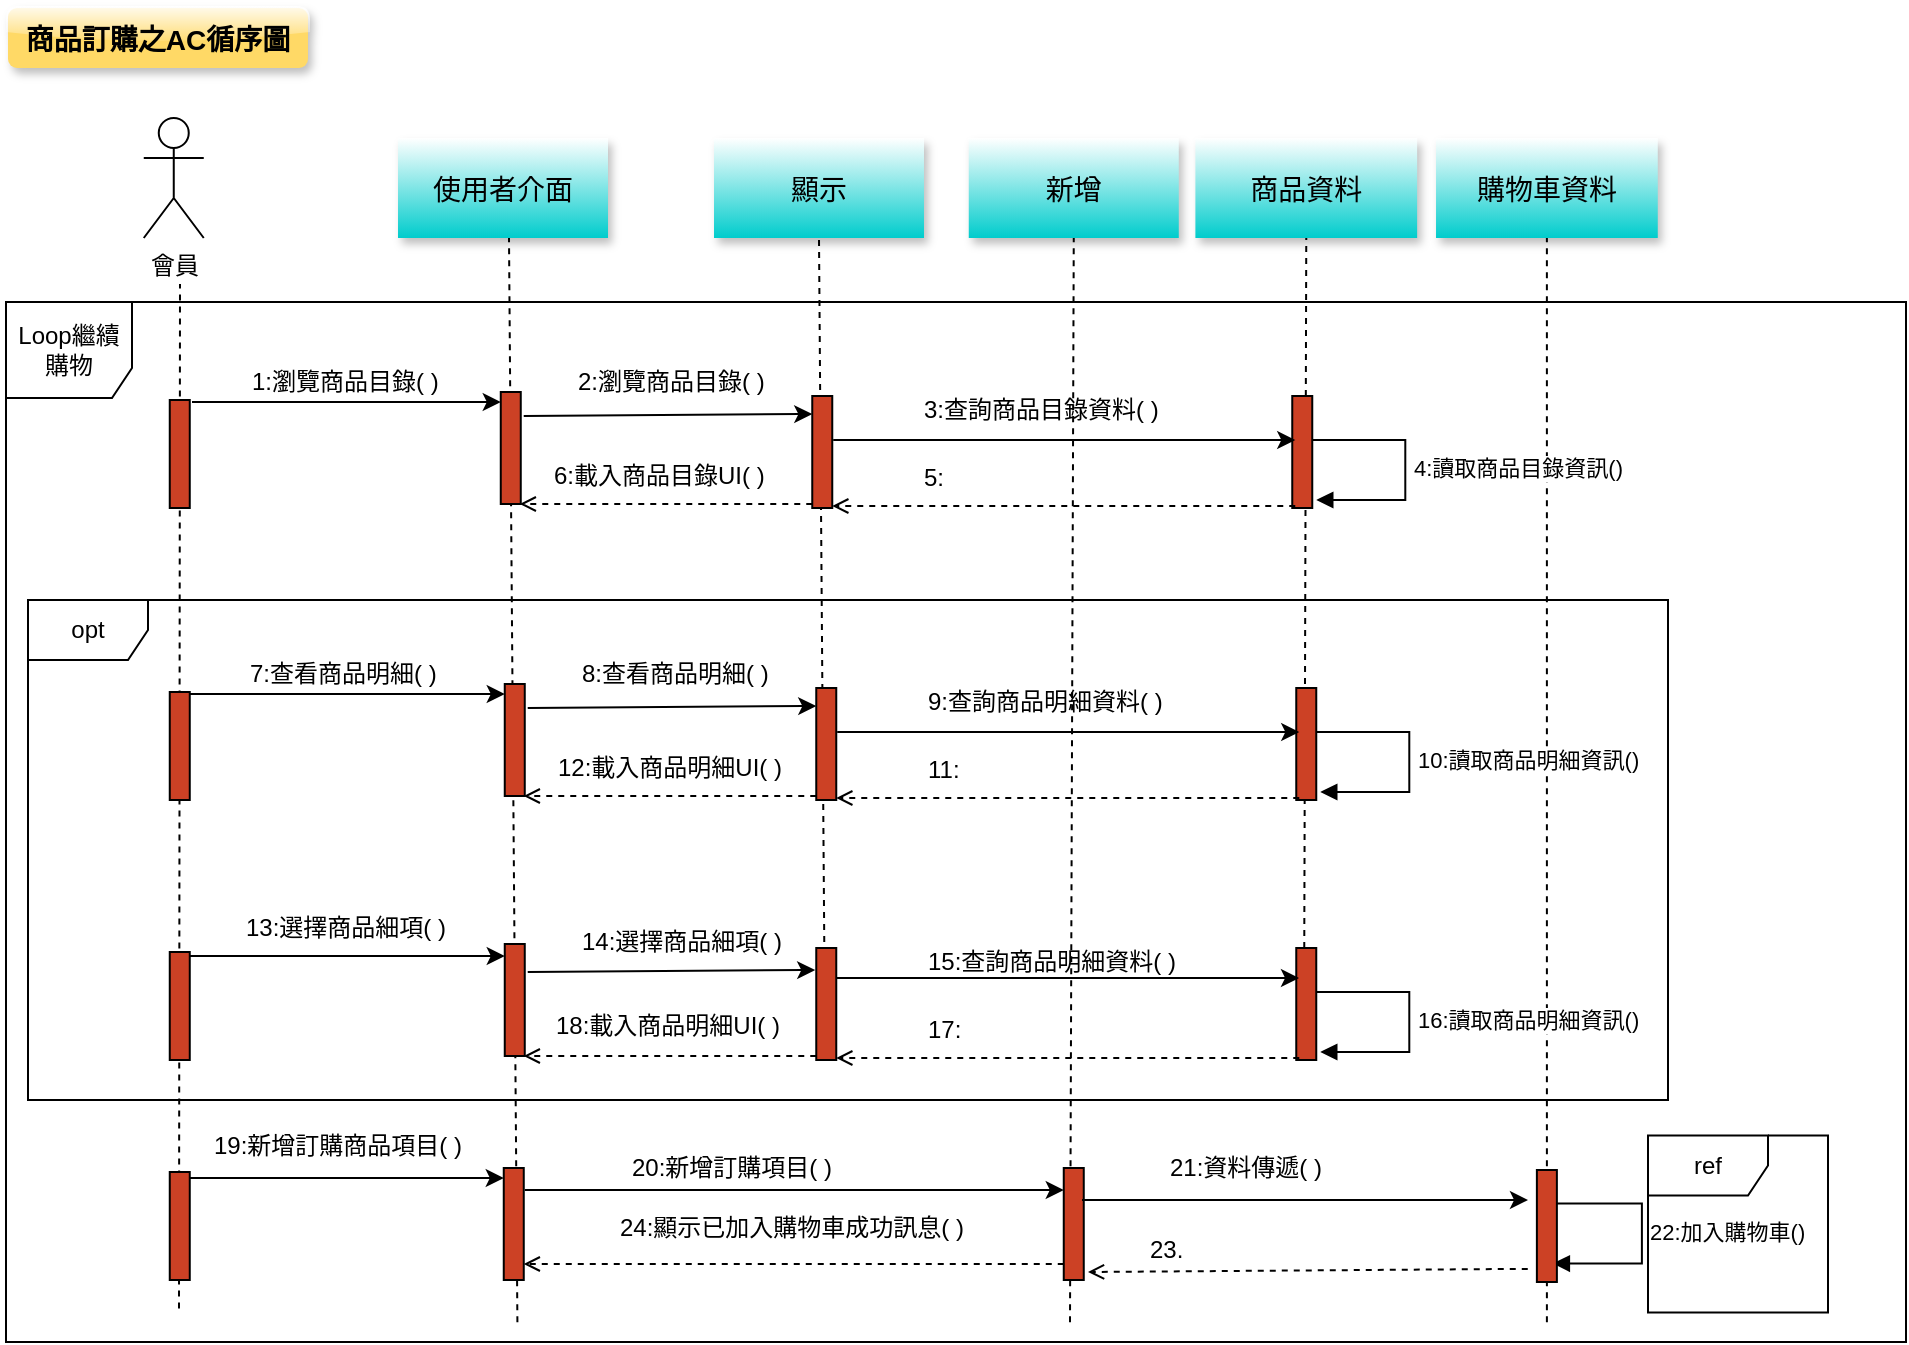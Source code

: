 <mxfile version="21.1.5" type="github">
  <diagram name="第 1 页" id="rHzOnBXndwzCtx9v5c0J">
    <mxGraphModel dx="880" dy="461" grid="1" gridSize="10" guides="1" tooltips="1" connect="1" arrows="1" fold="1" page="1" pageScale="1" pageWidth="827" pageHeight="1169" math="0" shadow="0">
      <root>
        <mxCell id="0" />
        <mxCell id="1" parent="0" />
        <mxCell id="LntkAiC5EiPJPsuD-J-V-77" value="" style="html=1;verticalAlign=bottom;startArrow=none;endArrow=none;dashed=1;rounded=0;entryX=0.5;entryY=1;entryDx=0;entryDy=0;exitX=0.811;exitY=0.981;exitDx=0;exitDy=0;exitPerimeter=0;" edge="1" parent="1" source="LntkAiC5EiPJPsuD-J-V-128" target="LntkAiC5EiPJPsuD-J-V-131">
          <mxGeometry relative="1" as="geometry">
            <mxPoint x="666.13" y="491" as="sourcePoint" />
            <mxPoint x="666.51" y="306" as="targetPoint" />
          </mxGeometry>
        </mxCell>
        <mxCell id="LntkAiC5EiPJPsuD-J-V-78" value="" style="html=1;verticalAlign=bottom;startArrow=none;endArrow=none;dashed=1;rounded=0;entryX=0.5;entryY=1;entryDx=0;entryDy=0;" edge="1" parent="1" target="LntkAiC5EiPJPsuD-J-V-86">
          <mxGeometry relative="1" as="geometry">
            <mxPoint x="656.13" y="481" as="sourcePoint" />
            <mxPoint x="656.51" y="296" as="targetPoint" />
          </mxGeometry>
        </mxCell>
        <mxCell id="LntkAiC5EiPJPsuD-J-V-79" value="" style="html=1;verticalAlign=bottom;startArrow=none;endArrow=none;dashed=1;rounded=0;entryX=0.5;entryY=1;entryDx=0;entryDy=0;exitX=0.56;exitY=0.981;exitDx=0;exitDy=0;exitPerimeter=0;" edge="1" parent="1">
          <mxGeometry relative="1" as="geometry">
            <mxPoint x="539" y="668.12" as="sourcePoint" />
            <mxPoint x="540.88" y="126" as="targetPoint" />
          </mxGeometry>
        </mxCell>
        <mxCell id="LntkAiC5EiPJPsuD-J-V-80" value="" style="html=1;verticalAlign=bottom;startArrow=none;endArrow=none;dashed=1;rounded=0;entryX=0.5;entryY=1;entryDx=0;entryDy=0;" edge="1" parent="1" target="LntkAiC5EiPJPsuD-J-V-85">
          <mxGeometry relative="1" as="geometry">
            <mxPoint x="416.13" y="478" as="sourcePoint" />
            <mxPoint x="416.51" y="293" as="targetPoint" />
          </mxGeometry>
        </mxCell>
        <mxCell id="LntkAiC5EiPJPsuD-J-V-81" value="" style="html=1;verticalAlign=bottom;startArrow=none;endArrow=none;dashed=1;rounded=0;exitX=0.09;exitY=0.962;exitDx=0;exitDy=0;exitPerimeter=0;" edge="1" parent="1">
          <mxGeometry relative="1" as="geometry">
            <mxPoint x="93.5" y="661.24" as="sourcePoint" />
            <mxPoint x="94" y="149" as="targetPoint" />
          </mxGeometry>
        </mxCell>
        <mxCell id="LntkAiC5EiPJPsuD-J-V-82" value="" style="html=1;verticalAlign=bottom;startArrow=none;endArrow=none;dashed=1;rounded=0;entryX=0.5;entryY=1;entryDx=0;entryDy=0;exitX=0.266;exitY=0.981;exitDx=0;exitDy=0;exitPerimeter=0;" edge="1" parent="1">
          <mxGeometry relative="1" as="geometry">
            <mxPoint x="262.7" y="668.12" as="sourcePoint" />
            <mxPoint x="258.5" y="126" as="targetPoint" />
          </mxGeometry>
        </mxCell>
        <mxCell id="LntkAiC5EiPJPsuD-J-V-83" value="會員" style="shape=umlActor;verticalLabelPosition=bottom;verticalAlign=top;html=1;" vertex="1" parent="1">
          <mxGeometry x="75.88" y="66" width="30" height="60" as="geometry" />
        </mxCell>
        <mxCell id="LntkAiC5EiPJPsuD-J-V-84" value="使用者介面" style="shadow=1;fillColor=#FFFFFF;strokeColor=none;gradientColor=#00CCCC;fontSize=14;" vertex="1" parent="1">
          <mxGeometry x="203" y="76" width="105" height="50" as="geometry" />
        </mxCell>
        <mxCell id="LntkAiC5EiPJPsuD-J-V-85" value="顯示" style="shadow=1;fillColor=#FFFFFF;strokeColor=none;gradientColor=#00CCCC;fontSize=14;" vertex="1" parent="1">
          <mxGeometry x="361" y="76" width="105" height="50" as="geometry" />
        </mxCell>
        <mxCell id="LntkAiC5EiPJPsuD-J-V-86" value="商品資料" style="shadow=1;fillColor=#FFFFFF;strokeColor=none;gradientColor=#00CCCC;fontSize=14;" vertex="1" parent="1">
          <mxGeometry x="601.7" y="76" width="110.87" height="50" as="geometry" />
        </mxCell>
        <mxCell id="LntkAiC5EiPJPsuD-J-V-87" value="商品訂購之AC循序圖" style="rounded=1;fontStyle=1;fillColor=#FFD966;strokeColor=none;fillStyle=auto;shadow=1;glass=1;fontSize=14;" vertex="1" parent="1">
          <mxGeometry x="8" y="11" width="150" height="30" as="geometry" />
        </mxCell>
        <mxCell id="LntkAiC5EiPJPsuD-J-V-88" value="新增" style="shadow=1;fillColor=#FFFFFF;strokeColor=none;gradientColor=#00CCCC;fontSize=14;" vertex="1" parent="1">
          <mxGeometry x="488.38" y="76" width="105" height="50" as="geometry" />
        </mxCell>
        <mxCell id="LntkAiC5EiPJPsuD-J-V-89" value="" style="html=1;points=[];perimeter=orthogonalPerimeter;outlineConnect=0;targetShapes=umlLifeline;portConstraint=eastwest;newEdgeStyle={&quot;edgeStyle&quot;:&quot;elbowEdgeStyle&quot;,&quot;elbow&quot;:&quot;vertical&quot;,&quot;curved&quot;:0,&quot;rounded&quot;:0};fillColor=#CC4125;" vertex="1" parent="1">
          <mxGeometry x="88.88" y="353" width="10" height="54" as="geometry" />
        </mxCell>
        <mxCell id="LntkAiC5EiPJPsuD-J-V-90" value="" style="html=1;points=[];perimeter=orthogonalPerimeter;outlineConnect=0;targetShapes=umlLifeline;portConstraint=eastwest;newEdgeStyle={&quot;edgeStyle&quot;:&quot;elbowEdgeStyle&quot;,&quot;elbow&quot;:&quot;vertical&quot;,&quot;curved&quot;:0,&quot;rounded&quot;:0};fillColor=#CC4125;" vertex="1" parent="1">
          <mxGeometry x="256.38" y="349" width="10" height="56" as="geometry" />
        </mxCell>
        <mxCell id="LntkAiC5EiPJPsuD-J-V-91" value="" style="html=1;points=[];perimeter=orthogonalPerimeter;outlineConnect=0;targetShapes=umlLifeline;portConstraint=eastwest;newEdgeStyle={&quot;edgeStyle&quot;:&quot;elbowEdgeStyle&quot;,&quot;elbow&quot;:&quot;vertical&quot;,&quot;curved&quot;:0,&quot;rounded&quot;:0};fillColor=#CC4125;" vertex="1" parent="1">
          <mxGeometry x="652.13" y="351" width="10" height="56" as="geometry" />
        </mxCell>
        <mxCell id="LntkAiC5EiPJPsuD-J-V-92" value="" style="endArrow=classic;endFill=1;endSize=6;html=1;rounded=1;" edge="1" parent="1">
          <mxGeometry width="160" relative="1" as="geometry">
            <mxPoint x="98.88" y="354" as="sourcePoint" />
            <mxPoint x="256.38" y="354" as="targetPoint" />
            <Array as="points">
              <mxPoint x="158.88" y="354" />
            </Array>
          </mxGeometry>
        </mxCell>
        <mxCell id="LntkAiC5EiPJPsuD-J-V-93" value="7:查看商品明細( )" style="text;strokeColor=none;fillColor=none;align=left;verticalAlign=middle;spacingLeft=4;spacingRight=4;overflow=hidden;points=[[0,0.5],[1,0.5]];portConstraint=eastwest;rotatable=0;whiteSpace=wrap;html=1;" vertex="1" parent="1">
          <mxGeometry x="123.13" y="329" width="110" height="30" as="geometry" />
        </mxCell>
        <mxCell id="LntkAiC5EiPJPsuD-J-V-94" value="" style="html=1;points=[];perimeter=orthogonalPerimeter;outlineConnect=0;targetShapes=umlLifeline;portConstraint=eastwest;newEdgeStyle={&quot;edgeStyle&quot;:&quot;elbowEdgeStyle&quot;,&quot;elbow&quot;:&quot;vertical&quot;,&quot;curved&quot;:0,&quot;rounded&quot;:0};fillColor=#CC4125;" vertex="1" parent="1">
          <mxGeometry x="412.13" y="351" width="10" height="56" as="geometry" />
        </mxCell>
        <mxCell id="LntkAiC5EiPJPsuD-J-V-95" value="" style="endArrow=classic;endFill=1;endSize=6;html=1;rounded=1;exitX=1.018;exitY=1.033;exitDx=0;exitDy=0;exitPerimeter=0;" edge="1" parent="1">
          <mxGeometry width="160" relative="1" as="geometry">
            <mxPoint x="267.86" y="360.99" as="sourcePoint" />
            <mxPoint x="412.13" y="360" as="targetPoint" />
            <Array as="points" />
          </mxGeometry>
        </mxCell>
        <mxCell id="LntkAiC5EiPJPsuD-J-V-96" value="8:查看商品明細( )" style="text;strokeColor=none;fillColor=none;align=left;verticalAlign=middle;spacingLeft=4;spacingRight=4;overflow=hidden;points=[[0,0.5],[1,0.5]];portConstraint=eastwest;rotatable=0;whiteSpace=wrap;html=1;" vertex="1" parent="1">
          <mxGeometry x="288.88" y="329" width="110" height="30" as="geometry" />
        </mxCell>
        <mxCell id="LntkAiC5EiPJPsuD-J-V-97" value="" style="endArrow=classic;endFill=1;endSize=6;html=1;rounded=0;exitX=1.027;exitY=1;exitDx=0;exitDy=0;exitPerimeter=0;" edge="1" parent="1">
          <mxGeometry width="160" relative="1" as="geometry">
            <mxPoint x="422.6" y="373" as="sourcePoint" />
            <mxPoint x="653.63" y="373" as="targetPoint" />
            <Array as="points" />
          </mxGeometry>
        </mxCell>
        <mxCell id="LntkAiC5EiPJPsuD-J-V-98" value="9:查詢商品明細資料( )" style="text;strokeColor=none;fillColor=none;align=left;verticalAlign=middle;spacingLeft=4;spacingRight=4;overflow=hidden;points=[[0,0.5],[1,0.5]];portConstraint=eastwest;rotatable=0;whiteSpace=wrap;html=1;" vertex="1" parent="1">
          <mxGeometry x="462.13" y="343" width="135" height="30" as="geometry" />
        </mxCell>
        <mxCell id="LntkAiC5EiPJPsuD-J-V-99" value="10:讀取商品明細資訊()" style="html=1;align=left;spacingLeft=2;endArrow=block;rounded=0;edgeStyle=orthogonalEdgeStyle;curved=0;rounded=0;exitX=0.8;exitY=0.25;exitDx=0;exitDy=0;exitPerimeter=0;" edge="1" parent="1">
          <mxGeometry relative="1" as="geometry">
            <mxPoint x="662.13" y="373" as="sourcePoint" />
            <Array as="points">
              <mxPoint x="708.63" y="373" />
              <mxPoint x="708.63" y="403" />
            </Array>
            <mxPoint x="664.13" y="403" as="targetPoint" />
          </mxGeometry>
        </mxCell>
        <mxCell id="LntkAiC5EiPJPsuD-J-V-100" value="" style="endArrow=open;endFill=1;endSize=6;html=1;rounded=0;dashed=1;" edge="1" parent="1">
          <mxGeometry width="160" relative="1" as="geometry">
            <mxPoint x="653.63" y="406" as="sourcePoint" />
            <mxPoint x="422.13" y="406" as="targetPoint" />
            <Array as="points">
              <mxPoint x="642.13" y="406" />
            </Array>
          </mxGeometry>
        </mxCell>
        <mxCell id="LntkAiC5EiPJPsuD-J-V-101" value="11:" style="text;strokeColor=none;fillColor=none;align=left;verticalAlign=middle;spacingLeft=4;spacingRight=4;overflow=hidden;points=[[0,0.5],[1,0.5]];portConstraint=eastwest;rotatable=0;whiteSpace=wrap;html=1;" vertex="1" parent="1">
          <mxGeometry x="462.13" y="377" width="135" height="30" as="geometry" />
        </mxCell>
        <mxCell id="LntkAiC5EiPJPsuD-J-V-102" value="12:載入商品明細UI( )" style="text;strokeColor=none;fillColor=none;align=left;verticalAlign=middle;spacingLeft=4;spacingRight=4;overflow=hidden;points=[[0,0.5],[1,0.5]];portConstraint=eastwest;rotatable=0;whiteSpace=wrap;html=1;" vertex="1" parent="1">
          <mxGeometry x="277.13" y="377" width="135" height="28" as="geometry" />
        </mxCell>
        <mxCell id="LntkAiC5EiPJPsuD-J-V-103" value="" style="endArrow=open;endFill=1;endSize=6;html=1;rounded=0;dashed=1;" edge="1" parent="1" source="LntkAiC5EiPJPsuD-J-V-94">
          <mxGeometry width="160" relative="1" as="geometry">
            <mxPoint x="369.88" y="405" as="sourcePoint" />
            <mxPoint x="265.88" y="405" as="targetPoint" />
            <Array as="points" />
          </mxGeometry>
        </mxCell>
        <mxCell id="LntkAiC5EiPJPsuD-J-V-104" value="" style="html=1;points=[];perimeter=orthogonalPerimeter;outlineConnect=0;targetShapes=umlLifeline;portConstraint=eastwest;newEdgeStyle={&quot;edgeStyle&quot;:&quot;elbowEdgeStyle&quot;,&quot;elbow&quot;:&quot;vertical&quot;,&quot;curved&quot;:0,&quot;rounded&quot;:0};fillColor=#CC4125;" vertex="1" parent="1">
          <mxGeometry x="88.88" y="483" width="10" height="54" as="geometry" />
        </mxCell>
        <mxCell id="LntkAiC5EiPJPsuD-J-V-105" value="" style="html=1;points=[];perimeter=orthogonalPerimeter;outlineConnect=0;targetShapes=umlLifeline;portConstraint=eastwest;newEdgeStyle={&quot;edgeStyle&quot;:&quot;elbowEdgeStyle&quot;,&quot;elbow&quot;:&quot;vertical&quot;,&quot;curved&quot;:0,&quot;rounded&quot;:0};fillColor=#CC4125;" vertex="1" parent="1">
          <mxGeometry x="256.38" y="479" width="10" height="56" as="geometry" />
        </mxCell>
        <mxCell id="LntkAiC5EiPJPsuD-J-V-106" value="" style="html=1;points=[];perimeter=orthogonalPerimeter;outlineConnect=0;targetShapes=umlLifeline;portConstraint=eastwest;newEdgeStyle={&quot;edgeStyle&quot;:&quot;elbowEdgeStyle&quot;,&quot;elbow&quot;:&quot;vertical&quot;,&quot;curved&quot;:0,&quot;rounded&quot;:0};fillColor=#CC4125;" vertex="1" parent="1">
          <mxGeometry x="652.13" y="481" width="10" height="56" as="geometry" />
        </mxCell>
        <mxCell id="LntkAiC5EiPJPsuD-J-V-107" value="" style="endArrow=classic;endFill=1;endSize=6;html=1;rounded=1;" edge="1" parent="1">
          <mxGeometry width="160" relative="1" as="geometry">
            <mxPoint x="98.88" y="485" as="sourcePoint" />
            <mxPoint x="256.38" y="485" as="targetPoint" />
            <Array as="points">
              <mxPoint x="158.88" y="485" />
            </Array>
          </mxGeometry>
        </mxCell>
        <mxCell id="LntkAiC5EiPJPsuD-J-V-108" value="13:選擇商品細項( )" style="text;strokeColor=none;fillColor=none;align=left;verticalAlign=middle;spacingLeft=4;spacingRight=4;overflow=hidden;points=[[0,0.5],[1,0.5]];portConstraint=eastwest;rotatable=0;whiteSpace=wrap;html=1;" vertex="1" parent="1">
          <mxGeometry x="121.13" y="456" width="110" height="30" as="geometry" />
        </mxCell>
        <mxCell id="LntkAiC5EiPJPsuD-J-V-109" value="" style="html=1;points=[];perimeter=orthogonalPerimeter;outlineConnect=0;targetShapes=umlLifeline;portConstraint=eastwest;newEdgeStyle={&quot;edgeStyle&quot;:&quot;elbowEdgeStyle&quot;,&quot;elbow&quot;:&quot;vertical&quot;,&quot;curved&quot;:0,&quot;rounded&quot;:0};fillColor=#CC4125;" vertex="1" parent="1">
          <mxGeometry x="412.13" y="481" width="10" height="56" as="geometry" />
        </mxCell>
        <mxCell id="LntkAiC5EiPJPsuD-J-V-110" value="" style="endArrow=classic;endFill=1;endSize=6;html=1;rounded=1;exitX=1.018;exitY=1.033;exitDx=0;exitDy=0;exitPerimeter=0;entryX=0.48;entryY=0.74;entryDx=0;entryDy=0;entryPerimeter=0;" edge="1" parent="1" target="LntkAiC5EiPJPsuD-J-V-129">
          <mxGeometry width="160" relative="1" as="geometry">
            <mxPoint x="267.86" y="492.99" as="sourcePoint" />
            <mxPoint x="412" y="492" as="targetPoint" />
            <Array as="points" />
          </mxGeometry>
        </mxCell>
        <mxCell id="LntkAiC5EiPJPsuD-J-V-111" value="14:選擇商品細項( )" style="text;strokeColor=none;fillColor=none;align=left;verticalAlign=middle;spacingLeft=4;spacingRight=4;overflow=hidden;points=[[0,0.5],[1,0.5]];portConstraint=eastwest;rotatable=0;whiteSpace=wrap;html=1;" vertex="1" parent="1">
          <mxGeometry x="288.88" y="463" width="110" height="30" as="geometry" />
        </mxCell>
        <mxCell id="LntkAiC5EiPJPsuD-J-V-112" value="15:查詢商品明細資料( )" style="text;strokeColor=none;fillColor=none;align=left;verticalAlign=middle;spacingLeft=4;spacingRight=4;overflow=hidden;points=[[0,0.5],[1,0.5]];portConstraint=eastwest;rotatable=0;whiteSpace=wrap;html=1;" vertex="1" parent="1">
          <mxGeometry x="462.13" y="473" width="135" height="30" as="geometry" />
        </mxCell>
        <mxCell id="LntkAiC5EiPJPsuD-J-V-113" value="16:讀取商品明細資訊()" style="html=1;align=left;spacingLeft=2;endArrow=block;rounded=0;edgeStyle=orthogonalEdgeStyle;curved=0;rounded=0;exitX=0.8;exitY=0.25;exitDx=0;exitDy=0;exitPerimeter=0;" edge="1" parent="1">
          <mxGeometry relative="1" as="geometry">
            <mxPoint x="662.13" y="503" as="sourcePoint" />
            <Array as="points">
              <mxPoint x="708.63" y="503" />
              <mxPoint x="708.63" y="533" />
            </Array>
            <mxPoint x="664.13" y="533" as="targetPoint" />
          </mxGeometry>
        </mxCell>
        <mxCell id="LntkAiC5EiPJPsuD-J-V-114" value="" style="endArrow=open;endFill=1;endSize=6;html=1;rounded=0;dashed=1;" edge="1" parent="1">
          <mxGeometry width="160" relative="1" as="geometry">
            <mxPoint x="653.63" y="536" as="sourcePoint" />
            <mxPoint x="422.13" y="536" as="targetPoint" />
            <Array as="points">
              <mxPoint x="642.13" y="536" />
            </Array>
          </mxGeometry>
        </mxCell>
        <mxCell id="LntkAiC5EiPJPsuD-J-V-115" value="17:" style="text;strokeColor=none;fillColor=none;align=left;verticalAlign=middle;spacingLeft=4;spacingRight=4;overflow=hidden;points=[[0,0.5],[1,0.5]];portConstraint=eastwest;rotatable=0;whiteSpace=wrap;html=1;" vertex="1" parent="1">
          <mxGeometry x="462.13" y="507" width="135" height="30" as="geometry" />
        </mxCell>
        <mxCell id="LntkAiC5EiPJPsuD-J-V-116" value="18:載入商品明細UI( )" style="text;strokeColor=none;fillColor=none;align=left;verticalAlign=middle;spacingLeft=4;spacingRight=4;overflow=hidden;points=[[0,0.5],[1,0.5]];portConstraint=eastwest;rotatable=0;whiteSpace=wrap;html=1;" vertex="1" parent="1">
          <mxGeometry x="276.38" y="505" width="135" height="30" as="geometry" />
        </mxCell>
        <mxCell id="LntkAiC5EiPJPsuD-J-V-117" value="" style="endArrow=open;endFill=1;endSize=6;html=1;rounded=0;dashed=1;" edge="1" parent="1" source="LntkAiC5EiPJPsuD-J-V-109">
          <mxGeometry width="160" relative="1" as="geometry">
            <mxPoint x="369.88" y="535" as="sourcePoint" />
            <mxPoint x="265.88" y="535" as="targetPoint" />
            <Array as="points" />
          </mxGeometry>
        </mxCell>
        <mxCell id="LntkAiC5EiPJPsuD-J-V-118" value="" style="html=1;points=[];perimeter=orthogonalPerimeter;outlineConnect=0;targetShapes=umlLifeline;portConstraint=eastwest;newEdgeStyle={&quot;edgeStyle&quot;:&quot;elbowEdgeStyle&quot;,&quot;elbow&quot;:&quot;vertical&quot;,&quot;curved&quot;:0,&quot;rounded&quot;:0};fillColor=#CC4125;" vertex="1" parent="1">
          <mxGeometry x="88.88" y="593" width="10" height="54" as="geometry" />
        </mxCell>
        <mxCell id="LntkAiC5EiPJPsuD-J-V-119" value="" style="html=1;points=[];perimeter=orthogonalPerimeter;outlineConnect=0;targetShapes=umlLifeline;portConstraint=eastwest;newEdgeStyle={&quot;edgeStyle&quot;:&quot;elbowEdgeStyle&quot;,&quot;elbow&quot;:&quot;vertical&quot;,&quot;curved&quot;:0,&quot;rounded&quot;:0};fillColor=#CC4125;" vertex="1" parent="1">
          <mxGeometry x="255.88" y="591" width="10" height="56" as="geometry" />
        </mxCell>
        <mxCell id="LntkAiC5EiPJPsuD-J-V-120" value="" style="html=1;points=[];perimeter=orthogonalPerimeter;outlineConnect=0;targetShapes=umlLifeline;portConstraint=eastwest;newEdgeStyle={&quot;edgeStyle&quot;:&quot;elbowEdgeStyle&quot;,&quot;elbow&quot;:&quot;vertical&quot;,&quot;curved&quot;:0,&quot;rounded&quot;:0};fillColor=#CC4125;" vertex="1" parent="1">
          <mxGeometry x="535.88" y="591" width="10" height="56" as="geometry" />
        </mxCell>
        <mxCell id="LntkAiC5EiPJPsuD-J-V-121" value="" style="endArrow=classic;endFill=1;endSize=6;html=1;rounded=1;" edge="1" parent="1">
          <mxGeometry width="160" relative="1" as="geometry">
            <mxPoint x="98.88" y="596" as="sourcePoint" />
            <mxPoint x="255.88" y="596" as="targetPoint" />
            <Array as="points">
              <mxPoint x="158.88" y="596" />
            </Array>
          </mxGeometry>
        </mxCell>
        <mxCell id="LntkAiC5EiPJPsuD-J-V-122" value="" style="endArrow=classic;endFill=1;endSize=6;html=1;rounded=1;" edge="1" parent="1">
          <mxGeometry width="160" relative="1" as="geometry">
            <mxPoint x="266.38" y="602" as="sourcePoint" />
            <mxPoint x="535.88" y="602" as="targetPoint" />
            <Array as="points">
              <mxPoint x="326.38" y="602" />
            </Array>
          </mxGeometry>
        </mxCell>
        <mxCell id="LntkAiC5EiPJPsuD-J-V-123" value="22:加入購物車()" style="html=1;align=left;spacingLeft=2;endArrow=block;rounded=0;edgeStyle=orthogonalEdgeStyle;curved=0;rounded=0;exitX=0.8;exitY=0.25;exitDx=0;exitDy=0;exitPerimeter=0;" edge="1" parent="1">
          <mxGeometry relative="1" as="geometry">
            <mxPoint x="778.44" y="608.75" as="sourcePoint" />
            <Array as="points">
              <mxPoint x="824.94" y="608.75" />
              <mxPoint x="824.94" y="638.75" />
            </Array>
            <mxPoint x="780.44" y="638.75" as="targetPoint" />
          </mxGeometry>
        </mxCell>
        <mxCell id="LntkAiC5EiPJPsuD-J-V-124" value="" style="endArrow=open;endFill=1;endSize=6;html=1;rounded=0;dashed=1;" edge="1" parent="1">
          <mxGeometry width="160" relative="1" as="geometry">
            <mxPoint x="535.88" y="639" as="sourcePoint" />
            <mxPoint x="265.88" y="639" as="targetPoint" />
            <Array as="points">
              <mxPoint x="524.38" y="639" />
            </Array>
          </mxGeometry>
        </mxCell>
        <mxCell id="LntkAiC5EiPJPsuD-J-V-125" value="19:新增訂購商品項目( )" style="text;strokeColor=none;fillColor=none;align=left;verticalAlign=middle;spacingLeft=4;spacingRight=4;overflow=hidden;points=[[0,0.5],[1,0.5]];portConstraint=eastwest;rotatable=0;whiteSpace=wrap;html=1;" vertex="1" parent="1">
          <mxGeometry x="104.51" y="565" width="135.25" height="30" as="geometry" />
        </mxCell>
        <mxCell id="LntkAiC5EiPJPsuD-J-V-126" value="20:新增訂購項目( )" style="text;strokeColor=none;fillColor=none;align=left;verticalAlign=middle;spacingLeft=4;spacingRight=4;overflow=hidden;points=[[0,0.5],[1,0.5]];portConstraint=eastwest;rotatable=0;whiteSpace=wrap;html=1;" vertex="1" parent="1">
          <mxGeometry x="313.88" y="575.75" width="135.25" height="30" as="geometry" />
        </mxCell>
        <mxCell id="LntkAiC5EiPJPsuD-J-V-127" value="24:顯示已加入購物車成功訊息( )" style="text;strokeColor=none;fillColor=none;align=left;verticalAlign=middle;spacingLeft=4;spacingRight=4;overflow=hidden;points=[[0,0.5],[1,0.5]];portConstraint=eastwest;rotatable=0;whiteSpace=wrap;html=1;" vertex="1" parent="1">
          <mxGeometry x="308" y="605.75" width="190" height="30" as="geometry" />
        </mxCell>
        <mxCell id="LntkAiC5EiPJPsuD-J-V-128" value="Loop繼續購物" style="shape=umlFrame;whiteSpace=wrap;html=1;pointerEvents=0;width=63;height=48;" vertex="1" parent="1">
          <mxGeometry x="7" y="158" width="950" height="520" as="geometry" />
        </mxCell>
        <mxCell id="LntkAiC5EiPJPsuD-J-V-129" value="opt" style="shape=umlFrame;whiteSpace=wrap;html=1;pointerEvents=0;" vertex="1" parent="1">
          <mxGeometry x="18" y="307" width="820" height="250" as="geometry" />
        </mxCell>
        <mxCell id="LntkAiC5EiPJPsuD-J-V-130" value="ref" style="shape=umlFrame;whiteSpace=wrap;html=1;pointerEvents=0;" vertex="1" parent="1">
          <mxGeometry x="828" y="574.75" width="90" height="88.5" as="geometry" />
        </mxCell>
        <mxCell id="LntkAiC5EiPJPsuD-J-V-131" value="購物車資料" style="shadow=1;fillColor=#FFFFFF;strokeColor=none;gradientColor=#00CCCC;fontSize=14;" vertex="1" parent="1">
          <mxGeometry x="722.01" y="76" width="110.87" height="50" as="geometry" />
        </mxCell>
        <mxCell id="LntkAiC5EiPJPsuD-J-V-132" value="" style="html=1;points=[];perimeter=orthogonalPerimeter;outlineConnect=0;targetShapes=umlLifeline;portConstraint=eastwest;newEdgeStyle={&quot;edgeStyle&quot;:&quot;elbowEdgeStyle&quot;,&quot;elbow&quot;:&quot;vertical&quot;,&quot;curved&quot;:0,&quot;rounded&quot;:0};fillColor=#CC4125;" vertex="1" parent="1">
          <mxGeometry x="772.44" y="592" width="10" height="56" as="geometry" />
        </mxCell>
        <mxCell id="LntkAiC5EiPJPsuD-J-V-133" value="" style="endArrow=classic;endFill=1;endSize=6;html=1;rounded=0;exitX=1.027;exitY=1;exitDx=0;exitDy=0;exitPerimeter=0;" edge="1" parent="1">
          <mxGeometry width="160" relative="1" as="geometry">
            <mxPoint x="422.48" y="496" as="sourcePoint" />
            <mxPoint x="653.51" y="496" as="targetPoint" />
            <Array as="points" />
          </mxGeometry>
        </mxCell>
        <mxCell id="LntkAiC5EiPJPsuD-J-V-134" value="" style="endArrow=classic;endFill=1;endSize=6;html=1;rounded=0;" edge="1" parent="1">
          <mxGeometry width="160" relative="1" as="geometry">
            <mxPoint x="545" y="607" as="sourcePoint" />
            <mxPoint x="768" y="607" as="targetPoint" />
            <Array as="points" />
          </mxGeometry>
        </mxCell>
        <mxCell id="LntkAiC5EiPJPsuD-J-V-135" value="21:資料傳遞( )" style="text;strokeColor=none;fillColor=none;align=left;verticalAlign=middle;spacingLeft=4;spacingRight=4;overflow=hidden;points=[[0,0.5],[1,0.5]];portConstraint=eastwest;rotatable=0;whiteSpace=wrap;html=1;" vertex="1" parent="1">
          <mxGeometry x="583" y="575.75" width="135" height="30" as="geometry" />
        </mxCell>
        <mxCell id="LntkAiC5EiPJPsuD-J-V-136" value="23." style="text;strokeColor=none;fillColor=none;align=left;verticalAlign=middle;spacingLeft=4;spacingRight=4;overflow=hidden;points=[[0,0.5],[1,0.5]];portConstraint=eastwest;rotatable=0;whiteSpace=wrap;html=1;" vertex="1" parent="1">
          <mxGeometry x="572.75" y="617" width="135.25" height="30" as="geometry" />
        </mxCell>
        <mxCell id="LntkAiC5EiPJPsuD-J-V-137" value="" style="endArrow=open;endFill=1;endSize=6;html=1;rounded=0;dashed=1;" edge="1" parent="1">
          <mxGeometry width="160" relative="1" as="geometry">
            <mxPoint x="767.88" y="641.5" as="sourcePoint" />
            <mxPoint x="548" y="643" as="targetPoint" />
            <Array as="points">
              <mxPoint x="756.38" y="641.5" />
            </Array>
          </mxGeometry>
        </mxCell>
        <mxCell id="LntkAiC5EiPJPsuD-J-V-138" value="" style="html=1;points=[];perimeter=orthogonalPerimeter;outlineConnect=0;targetShapes=umlLifeline;portConstraint=eastwest;newEdgeStyle={&quot;edgeStyle&quot;:&quot;elbowEdgeStyle&quot;,&quot;elbow&quot;:&quot;vertical&quot;,&quot;curved&quot;:0,&quot;rounded&quot;:0};fillColor=#CC4125;" vertex="1" parent="1">
          <mxGeometry x="88.88" y="207" width="10" height="54" as="geometry" />
        </mxCell>
        <mxCell id="LntkAiC5EiPJPsuD-J-V-139" value="" style="html=1;points=[];perimeter=orthogonalPerimeter;outlineConnect=0;targetShapes=umlLifeline;portConstraint=eastwest;newEdgeStyle={&quot;edgeStyle&quot;:&quot;elbowEdgeStyle&quot;,&quot;elbow&quot;:&quot;vertical&quot;,&quot;curved&quot;:0,&quot;rounded&quot;:0};fillColor=#CC4125;" vertex="1" parent="1">
          <mxGeometry x="254.38" y="203" width="10" height="56" as="geometry" />
        </mxCell>
        <mxCell id="LntkAiC5EiPJPsuD-J-V-140" value="" style="html=1;points=[];perimeter=orthogonalPerimeter;outlineConnect=0;targetShapes=umlLifeline;portConstraint=eastwest;newEdgeStyle={&quot;edgeStyle&quot;:&quot;elbowEdgeStyle&quot;,&quot;elbow&quot;:&quot;vertical&quot;,&quot;curved&quot;:0,&quot;rounded&quot;:0};fillColor=#CC4125;" vertex="1" parent="1">
          <mxGeometry x="650.13" y="205" width="10" height="56" as="geometry" />
        </mxCell>
        <mxCell id="LntkAiC5EiPJPsuD-J-V-141" value="" style="endArrow=classic;endFill=1;endSize=6;html=1;rounded=1;" edge="1" parent="1">
          <mxGeometry width="160" relative="1" as="geometry">
            <mxPoint x="100" y="208" as="sourcePoint" />
            <mxPoint x="254.38" y="208" as="targetPoint" />
            <Array as="points">
              <mxPoint x="156.88" y="208" />
            </Array>
          </mxGeometry>
        </mxCell>
        <mxCell id="LntkAiC5EiPJPsuD-J-V-142" value="" style="html=1;points=[];perimeter=orthogonalPerimeter;outlineConnect=0;targetShapes=umlLifeline;portConstraint=eastwest;newEdgeStyle={&quot;edgeStyle&quot;:&quot;elbowEdgeStyle&quot;,&quot;elbow&quot;:&quot;vertical&quot;,&quot;curved&quot;:0,&quot;rounded&quot;:0};fillColor=#CC4125;" vertex="1" parent="1">
          <mxGeometry x="410.13" y="205" width="10" height="56" as="geometry" />
        </mxCell>
        <mxCell id="LntkAiC5EiPJPsuD-J-V-143" value="" style="endArrow=classic;endFill=1;endSize=6;html=1;rounded=1;exitX=1.018;exitY=1.033;exitDx=0;exitDy=0;exitPerimeter=0;" edge="1" parent="1">
          <mxGeometry width="160" relative="1" as="geometry">
            <mxPoint x="265.86" y="214.99" as="sourcePoint" />
            <mxPoint x="410.13" y="214" as="targetPoint" />
            <Array as="points" />
          </mxGeometry>
        </mxCell>
        <mxCell id="LntkAiC5EiPJPsuD-J-V-144" value="2:瀏覽商品目錄( )" style="text;strokeColor=none;fillColor=none;align=left;verticalAlign=middle;spacingLeft=4;spacingRight=4;overflow=hidden;points=[[0,0.5],[1,0.5]];portConstraint=eastwest;rotatable=0;whiteSpace=wrap;html=1;" vertex="1" parent="1">
          <mxGeometry x="286.88" y="183" width="110" height="30" as="geometry" />
        </mxCell>
        <mxCell id="LntkAiC5EiPJPsuD-J-V-145" value="" style="endArrow=classic;endFill=1;endSize=6;html=1;rounded=0;exitX=1.027;exitY=1;exitDx=0;exitDy=0;exitPerimeter=0;" edge="1" parent="1">
          <mxGeometry width="160" relative="1" as="geometry">
            <mxPoint x="420.6" y="227" as="sourcePoint" />
            <mxPoint x="651.63" y="227" as="targetPoint" />
            <Array as="points" />
          </mxGeometry>
        </mxCell>
        <mxCell id="LntkAiC5EiPJPsuD-J-V-146" value="3:查詢商品目錄資料( )" style="text;strokeColor=none;fillColor=none;align=left;verticalAlign=middle;spacingLeft=4;spacingRight=4;overflow=hidden;points=[[0,0.5],[1,0.5]];portConstraint=eastwest;rotatable=0;whiteSpace=wrap;html=1;" vertex="1" parent="1">
          <mxGeometry x="460.13" y="197" width="135" height="30" as="geometry" />
        </mxCell>
        <mxCell id="LntkAiC5EiPJPsuD-J-V-147" value="4:讀取商品目錄資訊()" style="html=1;align=left;spacingLeft=2;endArrow=block;rounded=0;edgeStyle=orthogonalEdgeStyle;curved=0;rounded=0;exitX=0.8;exitY=0.25;exitDx=0;exitDy=0;exitPerimeter=0;" edge="1" parent="1">
          <mxGeometry relative="1" as="geometry">
            <mxPoint x="660.13" y="227" as="sourcePoint" />
            <Array as="points">
              <mxPoint x="706.63" y="227" />
              <mxPoint x="706.63" y="257" />
            </Array>
            <mxPoint x="662.13" y="257" as="targetPoint" />
          </mxGeometry>
        </mxCell>
        <mxCell id="LntkAiC5EiPJPsuD-J-V-148" value="" style="endArrow=open;endFill=1;endSize=6;html=1;rounded=0;dashed=1;" edge="1" parent="1">
          <mxGeometry width="160" relative="1" as="geometry">
            <mxPoint x="651.63" y="260" as="sourcePoint" />
            <mxPoint x="420.13" y="260" as="targetPoint" />
            <Array as="points">
              <mxPoint x="640.13" y="260" />
            </Array>
          </mxGeometry>
        </mxCell>
        <mxCell id="LntkAiC5EiPJPsuD-J-V-149" value="5:" style="text;strokeColor=none;fillColor=none;align=left;verticalAlign=middle;spacingLeft=4;spacingRight=4;overflow=hidden;points=[[0,0.5],[1,0.5]];portConstraint=eastwest;rotatable=0;whiteSpace=wrap;html=1;" vertex="1" parent="1">
          <mxGeometry x="460.13" y="231" width="135" height="30" as="geometry" />
        </mxCell>
        <mxCell id="LntkAiC5EiPJPsuD-J-V-150" value="6:載入商品目錄UI( )" style="text;strokeColor=none;fillColor=none;align=left;verticalAlign=middle;spacingLeft=4;spacingRight=4;overflow=hidden;points=[[0,0.5],[1,0.5]];portConstraint=eastwest;rotatable=0;whiteSpace=wrap;html=1;" vertex="1" parent="1">
          <mxGeometry x="275.13" y="231" width="135" height="28" as="geometry" />
        </mxCell>
        <mxCell id="LntkAiC5EiPJPsuD-J-V-151" value="" style="endArrow=open;endFill=1;endSize=6;html=1;rounded=0;dashed=1;" edge="1" parent="1" source="LntkAiC5EiPJPsuD-J-V-142">
          <mxGeometry width="160" relative="1" as="geometry">
            <mxPoint x="367.88" y="259" as="sourcePoint" />
            <mxPoint x="263.88" y="259" as="targetPoint" />
            <Array as="points" />
          </mxGeometry>
        </mxCell>
        <mxCell id="LntkAiC5EiPJPsuD-J-V-152" value="1:瀏覽商品目錄( )" style="text;strokeColor=none;fillColor=none;align=left;verticalAlign=middle;spacingLeft=4;spacingRight=4;overflow=hidden;points=[[0,0.5],[1,0.5]];portConstraint=eastwest;rotatable=0;whiteSpace=wrap;html=1;" vertex="1" parent="1">
          <mxGeometry x="124.13" y="183" width="110" height="30" as="geometry" />
        </mxCell>
      </root>
    </mxGraphModel>
  </diagram>
</mxfile>
